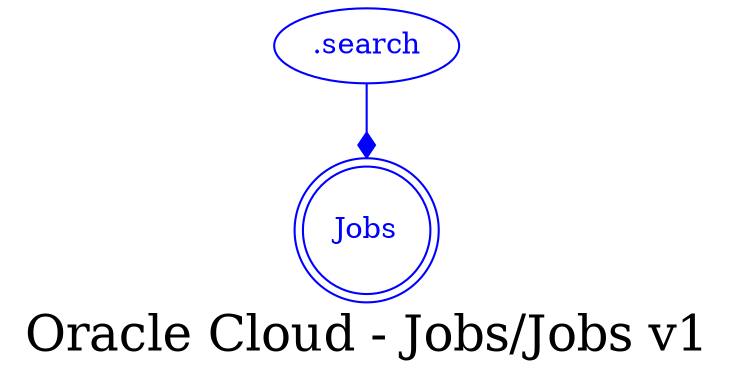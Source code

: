 digraph LexiconGraph {
graph[label="Oracle Cloud - Jobs/Jobs v1", fontsize=24]
splines=true
"Jobs" [color=blue, fontcolor=blue, shape=doublecircle]
".search" -> "Jobs" [color=blue, fontcolor=blue, arrowhead=diamond, arrowtail=none]
".search" [color=blue, fontcolor=blue, shape=ellipse]
}
